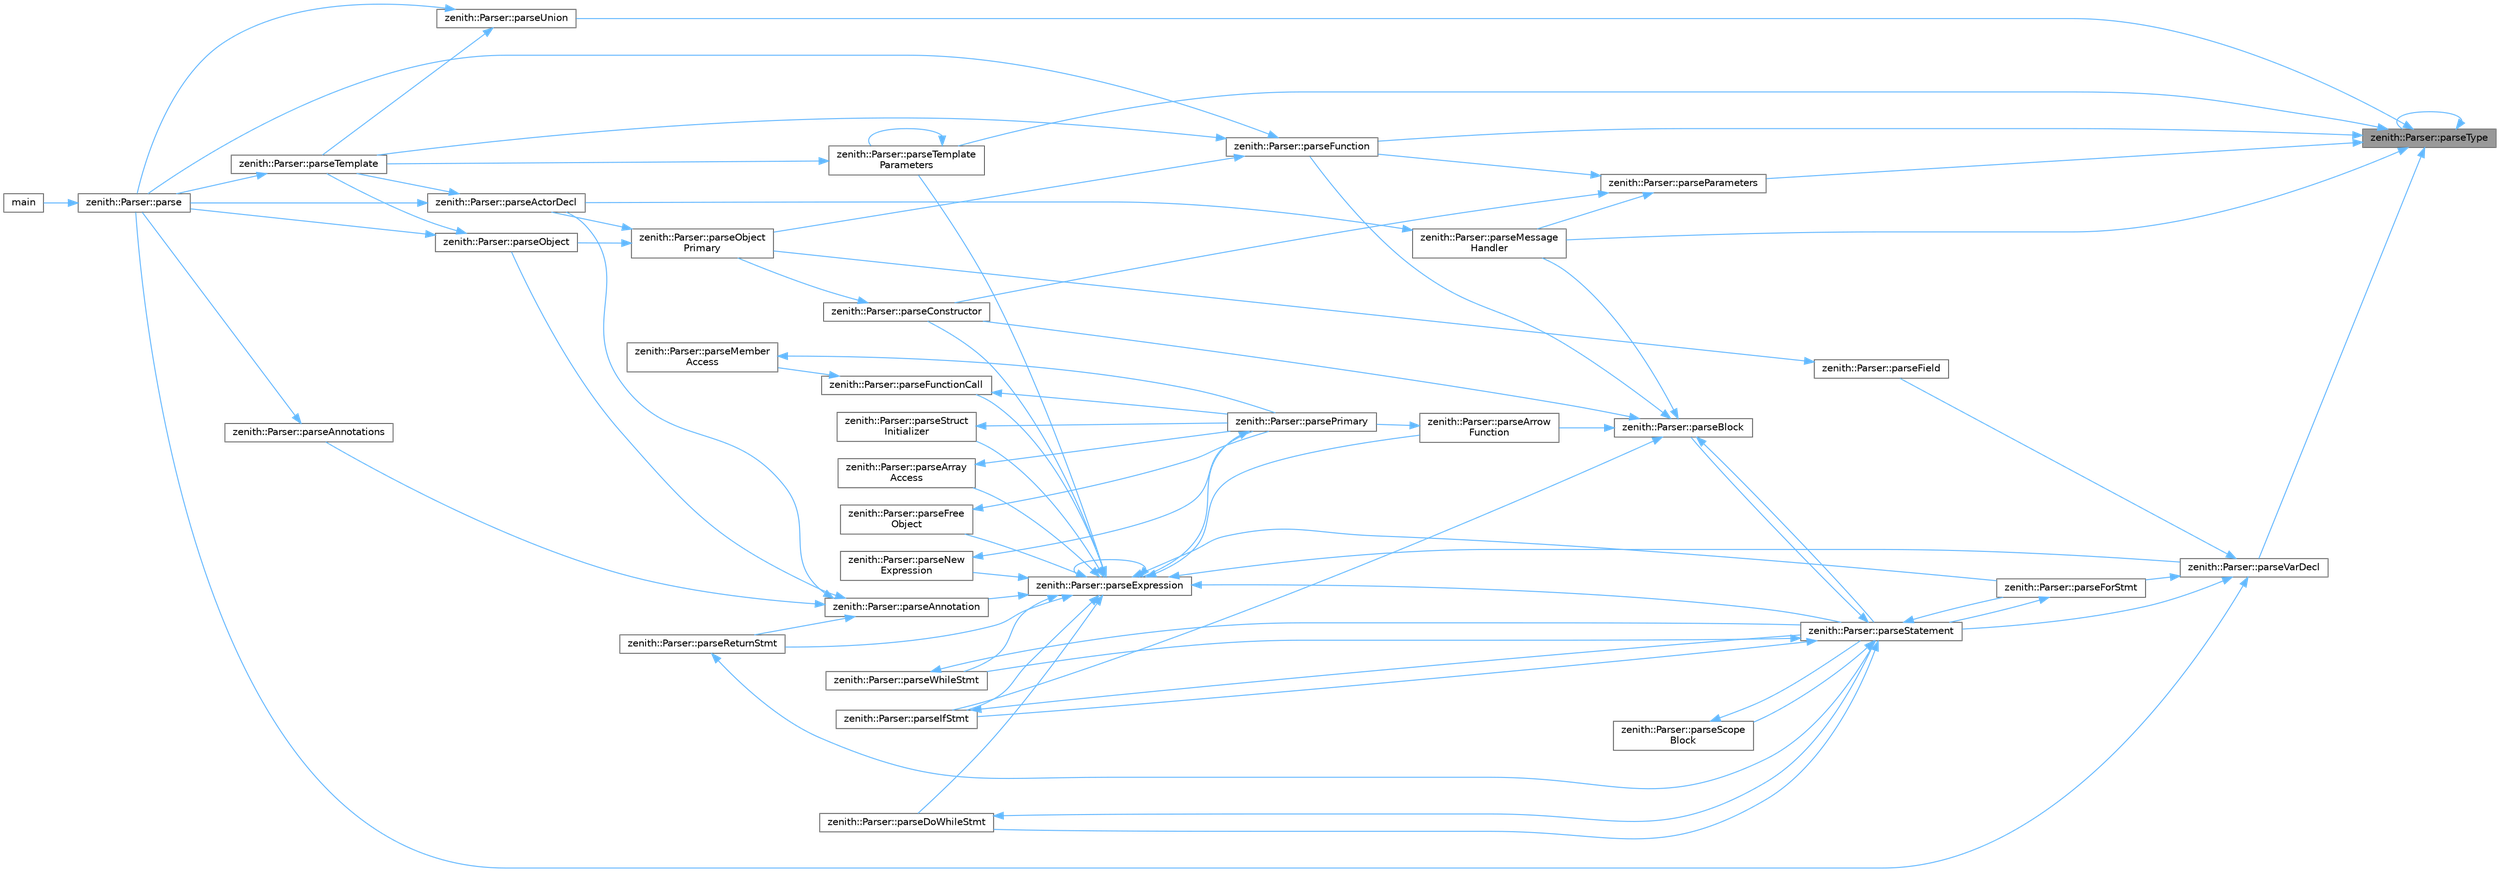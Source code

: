digraph "zenith::Parser::parseType"
{
 // LATEX_PDF_SIZE
  bgcolor="transparent";
  edge [fontname=Helvetica,fontsize=10,labelfontname=Helvetica,labelfontsize=10];
  node [fontname=Helvetica,fontsize=10,shape=box,height=0.2,width=0.4];
  rankdir="RL";
  Node1 [id="Node000001",label="zenith::Parser::parseType",height=0.2,width=0.4,color="gray40", fillcolor="grey60", style="filled", fontcolor="black",tooltip=" "];
  Node1 -> Node2 [id="edge1_Node000001_Node000002",dir="back",color="steelblue1",style="solid",tooltip=" "];
  Node2 [id="Node000002",label="zenith::Parser::parseFunction",height=0.2,width=0.4,color="grey40", fillcolor="white", style="filled",URL="$classzenith_1_1_parser.html#a8647a213885b6a7d25032d40410f827b",tooltip=" "];
  Node2 -> Node3 [id="edge2_Node000002_Node000003",dir="back",color="steelblue1",style="solid",tooltip=" "];
  Node3 [id="Node000003",label="zenith::Parser::parse",height=0.2,width=0.4,color="grey40", fillcolor="white", style="filled",URL="$classzenith_1_1_parser.html#ad56141bb79abcda2cb032137f51d44c6",tooltip=" "];
  Node3 -> Node4 [id="edge3_Node000003_Node000004",dir="back",color="steelblue1",style="solid",tooltip=" "];
  Node4 [id="Node000004",label="main",height=0.2,width=0.4,color="grey40", fillcolor="white", style="filled",URL="$main_8cpp.html#a0ddf1224851353fc92bfbff6f499fa97",tooltip=" "];
  Node2 -> Node5 [id="edge4_Node000002_Node000005",dir="back",color="steelblue1",style="solid",tooltip=" "];
  Node5 [id="Node000005",label="zenith::Parser::parseObject\lPrimary",height=0.2,width=0.4,color="grey40", fillcolor="white", style="filled",URL="$classzenith_1_1_parser.html#a74f0f075ac6a9a7935b8b0b20bd1f3ef",tooltip=" "];
  Node5 -> Node6 [id="edge5_Node000005_Node000006",dir="back",color="steelblue1",style="solid",tooltip=" "];
  Node6 [id="Node000006",label="zenith::Parser::parseActorDecl",height=0.2,width=0.4,color="grey40", fillcolor="white", style="filled",URL="$classzenith_1_1_parser.html#add98eda497298f55d63689af29839db6",tooltip=" "];
  Node6 -> Node3 [id="edge6_Node000006_Node000003",dir="back",color="steelblue1",style="solid",tooltip=" "];
  Node6 -> Node7 [id="edge7_Node000006_Node000007",dir="back",color="steelblue1",style="solid",tooltip=" "];
  Node7 [id="Node000007",label="zenith::Parser::parseTemplate",height=0.2,width=0.4,color="grey40", fillcolor="white", style="filled",URL="$classzenith_1_1_parser.html#ac8ba31b8067fb7325c47b2b85e51abe1",tooltip=" "];
  Node7 -> Node3 [id="edge8_Node000007_Node000003",dir="back",color="steelblue1",style="solid",tooltip=" "];
  Node5 -> Node8 [id="edge9_Node000005_Node000008",dir="back",color="steelblue1",style="solid",tooltip=" "];
  Node8 [id="Node000008",label="zenith::Parser::parseObject",height=0.2,width=0.4,color="grey40", fillcolor="white", style="filled",URL="$classzenith_1_1_parser.html#abfe2e0682adcad95cc77595ec52bd4da",tooltip=" "];
  Node8 -> Node3 [id="edge10_Node000008_Node000003",dir="back",color="steelblue1",style="solid",tooltip=" "];
  Node8 -> Node7 [id="edge11_Node000008_Node000007",dir="back",color="steelblue1",style="solid",tooltip=" "];
  Node2 -> Node7 [id="edge12_Node000002_Node000007",dir="back",color="steelblue1",style="solid",tooltip=" "];
  Node1 -> Node9 [id="edge13_Node000001_Node000009",dir="back",color="steelblue1",style="solid",tooltip=" "];
  Node9 [id="Node000009",label="zenith::Parser::parseMessage\lHandler",height=0.2,width=0.4,color="grey40", fillcolor="white", style="filled",URL="$classzenith_1_1_parser.html#a78d55766725bfdd0c7b718adf355eee3",tooltip=" "];
  Node9 -> Node6 [id="edge14_Node000009_Node000006",dir="back",color="steelblue1",style="solid",tooltip=" "];
  Node1 -> Node10 [id="edge15_Node000001_Node000010",dir="back",color="steelblue1",style="solid",tooltip=" "];
  Node10 [id="Node000010",label="zenith::Parser::parseParameters",height=0.2,width=0.4,color="grey40", fillcolor="white", style="filled",URL="$classzenith_1_1_parser.html#ae6835a329d4b3f36036803ea2c8968fb",tooltip=" "];
  Node10 -> Node11 [id="edge16_Node000010_Node000011",dir="back",color="steelblue1",style="solid",tooltip=" "];
  Node11 [id="Node000011",label="zenith::Parser::parseConstructor",height=0.2,width=0.4,color="grey40", fillcolor="white", style="filled",URL="$classzenith_1_1_parser.html#ae37a2b420e456af55c07efd04676b4af",tooltip=" "];
  Node11 -> Node5 [id="edge17_Node000011_Node000005",dir="back",color="steelblue1",style="solid",tooltip=" "];
  Node10 -> Node2 [id="edge18_Node000010_Node000002",dir="back",color="steelblue1",style="solid",tooltip=" "];
  Node10 -> Node9 [id="edge19_Node000010_Node000009",dir="back",color="steelblue1",style="solid",tooltip=" "];
  Node1 -> Node12 [id="edge20_Node000001_Node000012",dir="back",color="steelblue1",style="solid",tooltip=" "];
  Node12 [id="Node000012",label="zenith::Parser::parseTemplate\lParameters",height=0.2,width=0.4,color="grey40", fillcolor="white", style="filled",URL="$classzenith_1_1_parser.html#aa809de3ebc29d840ad9bc99c0b6ce956",tooltip=" "];
  Node12 -> Node7 [id="edge21_Node000012_Node000007",dir="back",color="steelblue1",style="solid",tooltip=" "];
  Node12 -> Node12 [id="edge22_Node000012_Node000012",dir="back",color="steelblue1",style="solid",tooltip=" "];
  Node1 -> Node1 [id="edge23_Node000001_Node000001",dir="back",color="steelblue1",style="solid",tooltip=" "];
  Node1 -> Node13 [id="edge24_Node000001_Node000013",dir="back",color="steelblue1",style="solid",tooltip=" "];
  Node13 [id="Node000013",label="zenith::Parser::parseUnion",height=0.2,width=0.4,color="grey40", fillcolor="white", style="filled",URL="$classzenith_1_1_parser.html#a9031c6a60032c4c39e764cea8945fd11",tooltip=" "];
  Node13 -> Node3 [id="edge25_Node000013_Node000003",dir="back",color="steelblue1",style="solid",tooltip=" "];
  Node13 -> Node7 [id="edge26_Node000013_Node000007",dir="back",color="steelblue1",style="solid",tooltip=" "];
  Node1 -> Node14 [id="edge27_Node000001_Node000014",dir="back",color="steelblue1",style="solid",tooltip=" "];
  Node14 [id="Node000014",label="zenith::Parser::parseVarDecl",height=0.2,width=0.4,color="grey40", fillcolor="white", style="filled",URL="$classzenith_1_1_parser.html#a4846f1e07a0155bb95bfee2888cd4e49",tooltip=" "];
  Node14 -> Node3 [id="edge28_Node000014_Node000003",dir="back",color="steelblue1",style="solid",tooltip=" "];
  Node14 -> Node15 [id="edge29_Node000014_Node000015",dir="back",color="steelblue1",style="solid",tooltip=" "];
  Node15 [id="Node000015",label="zenith::Parser::parseField",height=0.2,width=0.4,color="grey40", fillcolor="white", style="filled",URL="$classzenith_1_1_parser.html#a12db59c0397e2ec966e47382f55b4ab8",tooltip=" "];
  Node15 -> Node5 [id="edge30_Node000015_Node000005",dir="back",color="steelblue1",style="solid",tooltip=" "];
  Node14 -> Node16 [id="edge31_Node000014_Node000016",dir="back",color="steelblue1",style="solid",tooltip=" "];
  Node16 [id="Node000016",label="zenith::Parser::parseForStmt",height=0.2,width=0.4,color="grey40", fillcolor="white", style="filled",URL="$classzenith_1_1_parser.html#ab8ae32b49e1a7d1492f14c6b381aa52b",tooltip=" "];
  Node16 -> Node17 [id="edge32_Node000016_Node000017",dir="back",color="steelblue1",style="solid",tooltip=" "];
  Node17 [id="Node000017",label="zenith::Parser::parseStatement",height=0.2,width=0.4,color="grey40", fillcolor="white", style="filled",URL="$classzenith_1_1_parser.html#ada8dc19e8cb4a0f1b37d3ef6a2eb3f9d",tooltip=" "];
  Node17 -> Node18 [id="edge33_Node000017_Node000018",dir="back",color="steelblue1",style="solid",tooltip=" "];
  Node18 [id="Node000018",label="zenith::Parser::parseBlock",height=0.2,width=0.4,color="grey40", fillcolor="white", style="filled",URL="$classzenith_1_1_parser.html#afed5c18e77fc012fe5db9f9e6175e642",tooltip=" "];
  Node18 -> Node19 [id="edge34_Node000018_Node000019",dir="back",color="steelblue1",style="solid",tooltip=" "];
  Node19 [id="Node000019",label="zenith::Parser::parseArrow\lFunction",height=0.2,width=0.4,color="grey40", fillcolor="white", style="filled",URL="$classzenith_1_1_parser.html#a7ea0f8e309ed2fbdf1a9e2ebfa2fbf8d",tooltip=" "];
  Node19 -> Node20 [id="edge35_Node000019_Node000020",dir="back",color="steelblue1",style="solid",tooltip=" "];
  Node20 [id="Node000020",label="zenith::Parser::parsePrimary",height=0.2,width=0.4,color="grey40", fillcolor="white", style="filled",URL="$classzenith_1_1_parser.html#a9425b18adfbb62629ae5ea654addc7cb",tooltip=" "];
  Node20 -> Node21 [id="edge36_Node000020_Node000021",dir="back",color="steelblue1",style="solid",tooltip=" "];
  Node21 [id="Node000021",label="zenith::Parser::parseExpression",height=0.2,width=0.4,color="grey40", fillcolor="white", style="filled",URL="$classzenith_1_1_parser.html#a239906fd51d54598f6d3dcc18d97b6b9",tooltip=" "];
  Node21 -> Node22 [id="edge37_Node000021_Node000022",dir="back",color="steelblue1",style="solid",tooltip=" "];
  Node22 [id="Node000022",label="zenith::Parser::parseAnnotation",height=0.2,width=0.4,color="grey40", fillcolor="white", style="filled",URL="$classzenith_1_1_parser.html#afff2e82900309df63d9aa89f4d3e31d6",tooltip=" "];
  Node22 -> Node6 [id="edge38_Node000022_Node000006",dir="back",color="steelblue1",style="solid",tooltip=" "];
  Node22 -> Node23 [id="edge39_Node000022_Node000023",dir="back",color="steelblue1",style="solid",tooltip=" "];
  Node23 [id="Node000023",label="zenith::Parser::parseAnnotations",height=0.2,width=0.4,color="grey40", fillcolor="white", style="filled",URL="$classzenith_1_1_parser.html#a13606ea02073ecca24a045f676b58518",tooltip=" "];
  Node23 -> Node3 [id="edge40_Node000023_Node000003",dir="back",color="steelblue1",style="solid",tooltip=" "];
  Node22 -> Node8 [id="edge41_Node000022_Node000008",dir="back",color="steelblue1",style="solid",tooltip=" "];
  Node22 -> Node24 [id="edge42_Node000022_Node000024",dir="back",color="steelblue1",style="solid",tooltip=" "];
  Node24 [id="Node000024",label="zenith::Parser::parseReturnStmt",height=0.2,width=0.4,color="grey40", fillcolor="white", style="filled",URL="$classzenith_1_1_parser.html#a5e026e55d4a57bea1b5ffa7d3b5e93a8",tooltip=" "];
  Node24 -> Node17 [id="edge43_Node000024_Node000017",dir="back",color="steelblue1",style="solid",tooltip=" "];
  Node21 -> Node25 [id="edge44_Node000021_Node000025",dir="back",color="steelblue1",style="solid",tooltip=" "];
  Node25 [id="Node000025",label="zenith::Parser::parseArray\lAccess",height=0.2,width=0.4,color="grey40", fillcolor="white", style="filled",URL="$classzenith_1_1_parser.html#ad32b5cfe98f909cade9216d65b046f58",tooltip=" "];
  Node25 -> Node20 [id="edge45_Node000025_Node000020",dir="back",color="steelblue1",style="solid",tooltip=" "];
  Node21 -> Node19 [id="edge46_Node000021_Node000019",dir="back",color="steelblue1",style="solid",tooltip=" "];
  Node21 -> Node11 [id="edge47_Node000021_Node000011",dir="back",color="steelblue1",style="solid",tooltip=" "];
  Node21 -> Node26 [id="edge48_Node000021_Node000026",dir="back",color="steelblue1",style="solid",tooltip=" "];
  Node26 [id="Node000026",label="zenith::Parser::parseDoWhileStmt",height=0.2,width=0.4,color="grey40", fillcolor="white", style="filled",URL="$classzenith_1_1_parser.html#a17d038fc7ad2c0dac1b038889f4426ca",tooltip=" "];
  Node26 -> Node17 [id="edge49_Node000026_Node000017",dir="back",color="steelblue1",style="solid",tooltip=" "];
  Node21 -> Node21 [id="edge50_Node000021_Node000021",dir="back",color="steelblue1",style="solid",tooltip=" "];
  Node21 -> Node16 [id="edge51_Node000021_Node000016",dir="back",color="steelblue1",style="solid",tooltip=" "];
  Node21 -> Node27 [id="edge52_Node000021_Node000027",dir="back",color="steelblue1",style="solid",tooltip=" "];
  Node27 [id="Node000027",label="zenith::Parser::parseFree\lObject",height=0.2,width=0.4,color="grey40", fillcolor="white", style="filled",URL="$classzenith_1_1_parser.html#a697fe5477ca0023efdefd6e66f4e0a49",tooltip=" "];
  Node27 -> Node20 [id="edge53_Node000027_Node000020",dir="back",color="steelblue1",style="solid",tooltip=" "];
  Node21 -> Node28 [id="edge54_Node000021_Node000028",dir="back",color="steelblue1",style="solid",tooltip=" "];
  Node28 [id="Node000028",label="zenith::Parser::parseFunctionCall",height=0.2,width=0.4,color="grey40", fillcolor="white", style="filled",URL="$classzenith_1_1_parser.html#ae2442c2e624e13794605b1ff56047ee8",tooltip=" "];
  Node28 -> Node29 [id="edge55_Node000028_Node000029",dir="back",color="steelblue1",style="solid",tooltip=" "];
  Node29 [id="Node000029",label="zenith::Parser::parseMember\lAccess",height=0.2,width=0.4,color="grey40", fillcolor="white", style="filled",URL="$classzenith_1_1_parser.html#a5f581f39453bce8e553d9d96c5c8d0d2",tooltip=" "];
  Node29 -> Node20 [id="edge56_Node000029_Node000020",dir="back",color="steelblue1",style="solid",tooltip=" "];
  Node28 -> Node20 [id="edge57_Node000028_Node000020",dir="back",color="steelblue1",style="solid",tooltip=" "];
  Node21 -> Node30 [id="edge58_Node000021_Node000030",dir="back",color="steelblue1",style="solid",tooltip=" "];
  Node30 [id="Node000030",label="zenith::Parser::parseIfStmt",height=0.2,width=0.4,color="grey40", fillcolor="white", style="filled",URL="$classzenith_1_1_parser.html#a6086729ddce119c88e10fe622d069d8f",tooltip=" "];
  Node30 -> Node17 [id="edge59_Node000030_Node000017",dir="back",color="steelblue1",style="solid",tooltip=" "];
  Node21 -> Node31 [id="edge60_Node000021_Node000031",dir="back",color="steelblue1",style="solid",tooltip=" "];
  Node31 [id="Node000031",label="zenith::Parser::parseNew\lExpression",height=0.2,width=0.4,color="grey40", fillcolor="white", style="filled",URL="$classzenith_1_1_parser.html#aa984ed730ca80620a7033d259b6faea5",tooltip=" "];
  Node31 -> Node20 [id="edge61_Node000031_Node000020",dir="back",color="steelblue1",style="solid",tooltip=" "];
  Node21 -> Node24 [id="edge62_Node000021_Node000024",dir="back",color="steelblue1",style="solid",tooltip=" "];
  Node21 -> Node17 [id="edge63_Node000021_Node000017",dir="back",color="steelblue1",style="solid",tooltip=" "];
  Node21 -> Node32 [id="edge64_Node000021_Node000032",dir="back",color="steelblue1",style="solid",tooltip=" "];
  Node32 [id="Node000032",label="zenith::Parser::parseStruct\lInitializer",height=0.2,width=0.4,color="grey40", fillcolor="white", style="filled",URL="$classzenith_1_1_parser.html#a4646bbfa2a663abbc777ae26d44e9522",tooltip=" "];
  Node32 -> Node20 [id="edge65_Node000032_Node000020",dir="back",color="steelblue1",style="solid",tooltip=" "];
  Node21 -> Node12 [id="edge66_Node000021_Node000012",dir="back",color="steelblue1",style="solid",tooltip=" "];
  Node21 -> Node14 [id="edge67_Node000021_Node000014",dir="back",color="steelblue1",style="solid",tooltip=" "];
  Node21 -> Node33 [id="edge68_Node000021_Node000033",dir="back",color="steelblue1",style="solid",tooltip=" "];
  Node33 [id="Node000033",label="zenith::Parser::parseWhileStmt",height=0.2,width=0.4,color="grey40", fillcolor="white", style="filled",URL="$classzenith_1_1_parser.html#a6f8fd13014d6a0e82f53ce08a8f9766d",tooltip=" "];
  Node33 -> Node17 [id="edge69_Node000033_Node000017",dir="back",color="steelblue1",style="solid",tooltip=" "];
  Node18 -> Node11 [id="edge70_Node000018_Node000011",dir="back",color="steelblue1",style="solid",tooltip=" "];
  Node18 -> Node2 [id="edge71_Node000018_Node000002",dir="back",color="steelblue1",style="solid",tooltip=" "];
  Node18 -> Node30 [id="edge72_Node000018_Node000030",dir="back",color="steelblue1",style="solid",tooltip=" "];
  Node18 -> Node9 [id="edge73_Node000018_Node000009",dir="back",color="steelblue1",style="solid",tooltip=" "];
  Node18 -> Node17 [id="edge74_Node000018_Node000017",dir="back",color="steelblue1",style="solid",tooltip=" "];
  Node17 -> Node26 [id="edge75_Node000017_Node000026",dir="back",color="steelblue1",style="solid",tooltip=" "];
  Node17 -> Node16 [id="edge76_Node000017_Node000016",dir="back",color="steelblue1",style="solid",tooltip=" "];
  Node17 -> Node30 [id="edge77_Node000017_Node000030",dir="back",color="steelblue1",style="solid",tooltip=" "];
  Node17 -> Node34 [id="edge78_Node000017_Node000034",dir="back",color="steelblue1",style="solid",tooltip=" "];
  Node34 [id="Node000034",label="zenith::Parser::parseScope\lBlock",height=0.2,width=0.4,color="grey40", fillcolor="white", style="filled",URL="$classzenith_1_1_parser.html#acd4ccda2b4a409498daa93e31f2bc23f",tooltip=" "];
  Node34 -> Node17 [id="edge79_Node000034_Node000017",dir="back",color="steelblue1",style="solid",tooltip=" "];
  Node17 -> Node33 [id="edge80_Node000017_Node000033",dir="back",color="steelblue1",style="solid",tooltip=" "];
  Node14 -> Node17 [id="edge81_Node000014_Node000017",dir="back",color="steelblue1",style="solid",tooltip=" "];
}
